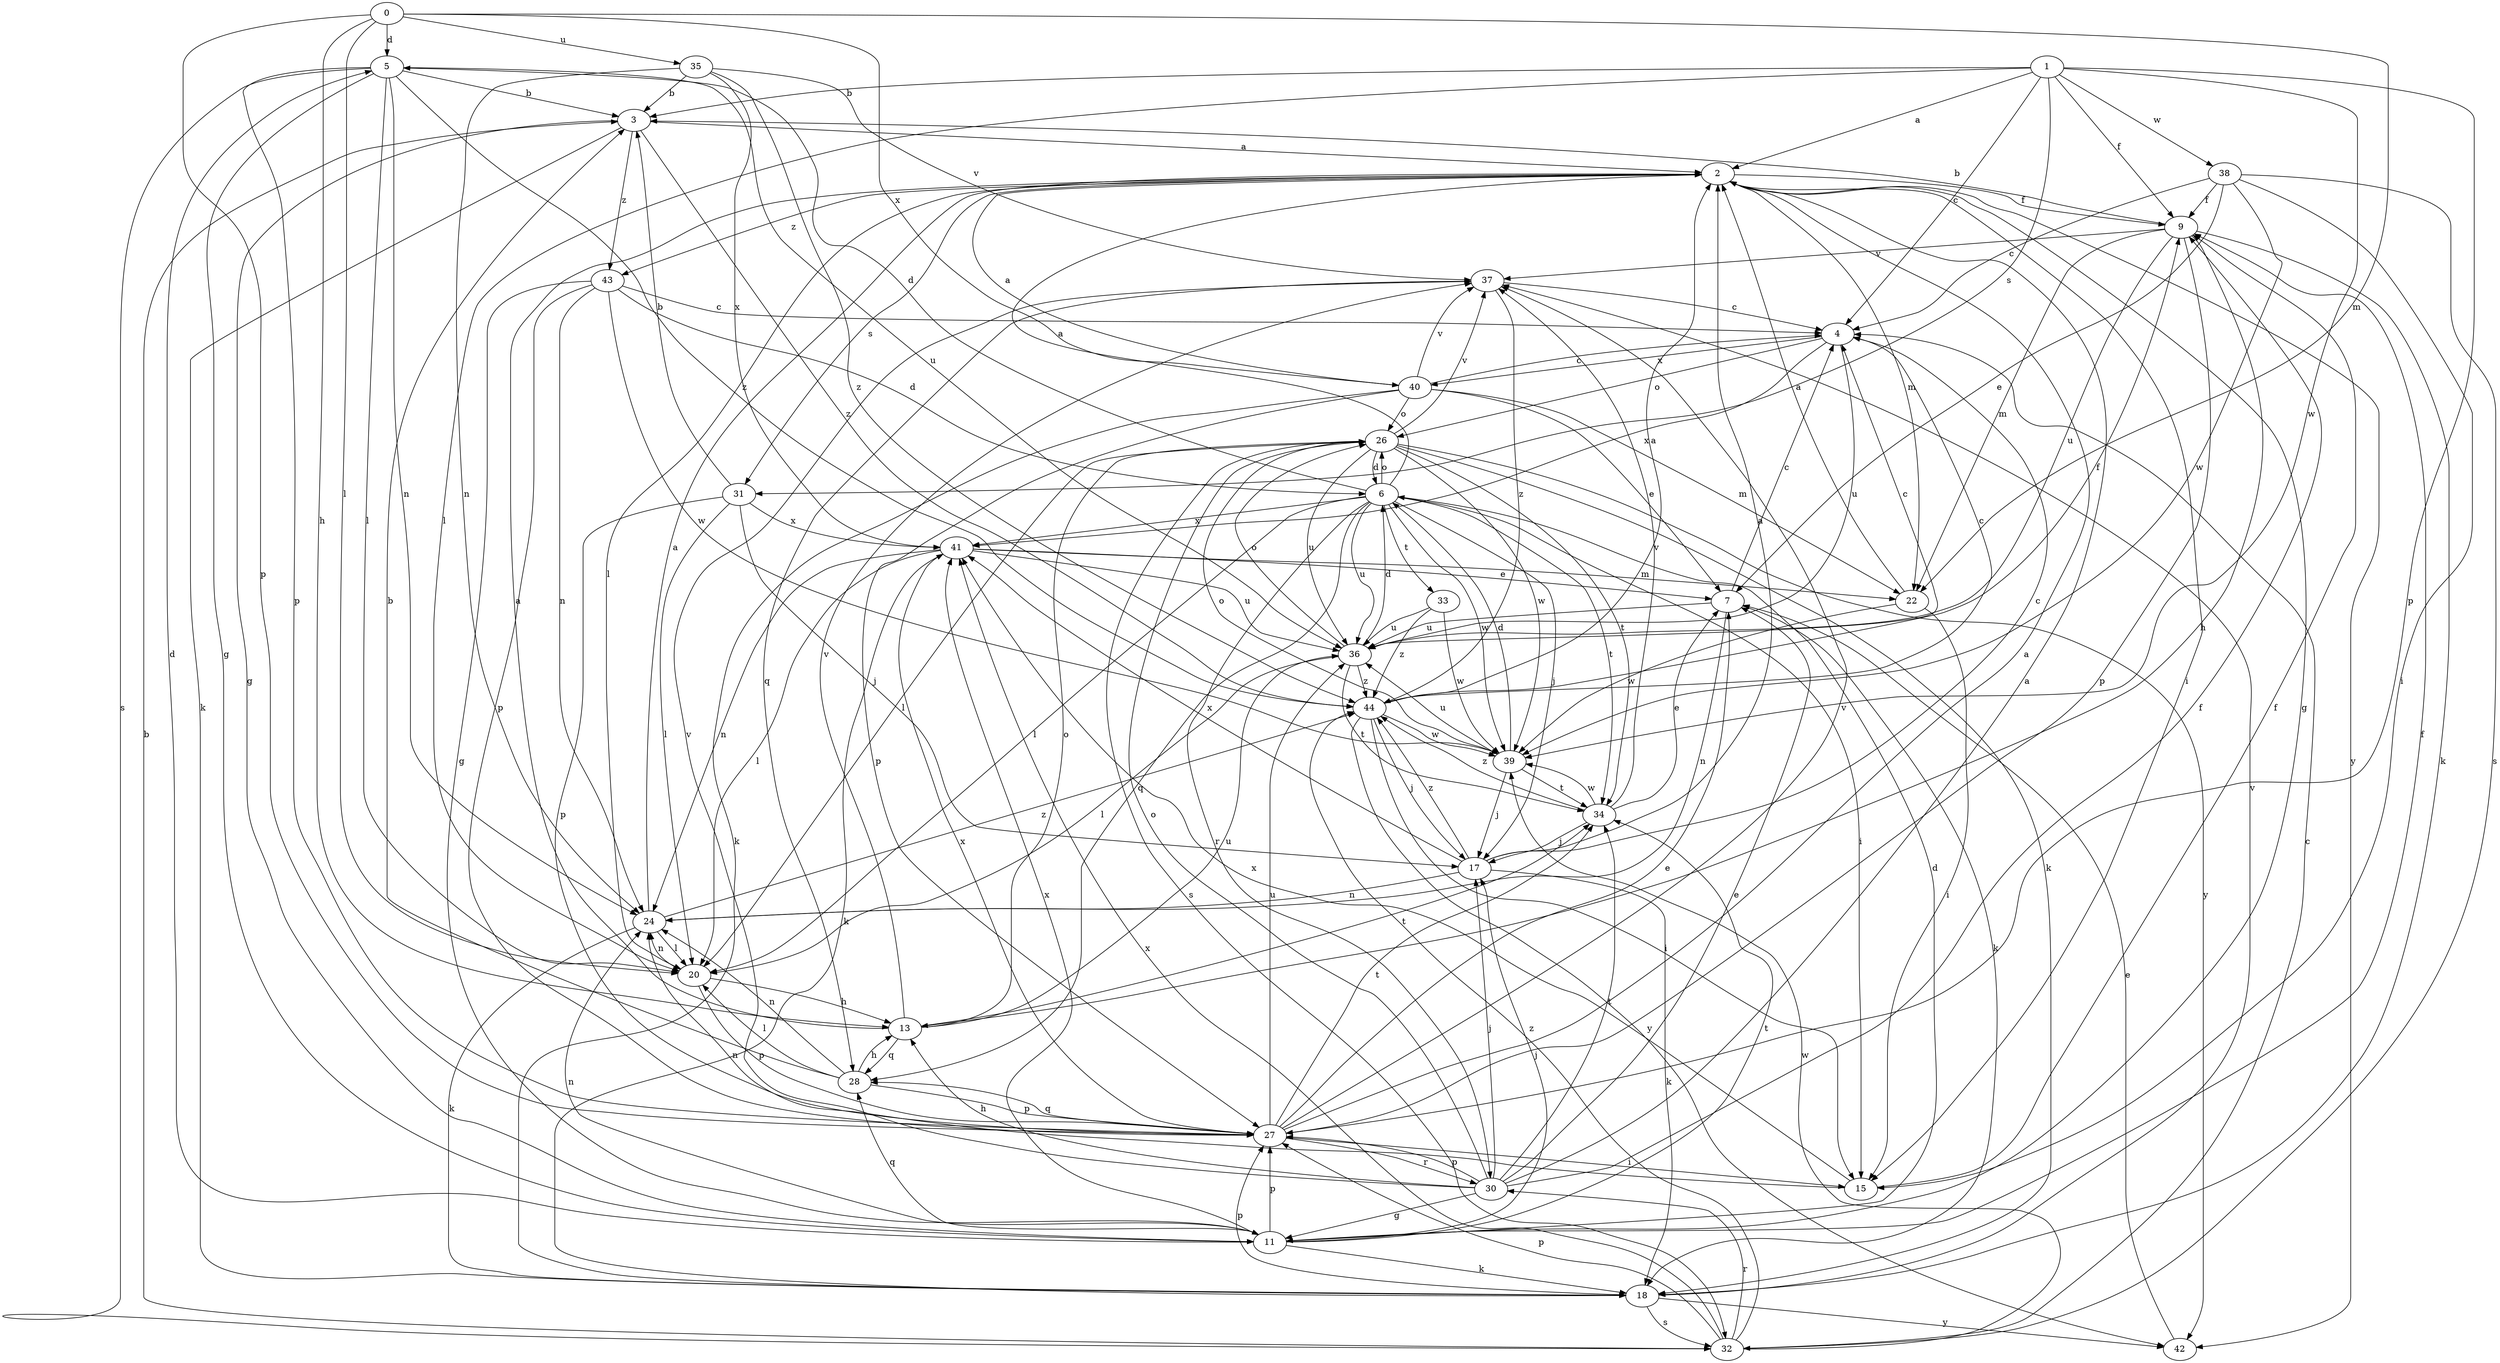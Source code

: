 strict digraph  {
0;
1;
2;
3;
4;
5;
6;
7;
9;
11;
13;
15;
17;
18;
20;
22;
24;
26;
27;
28;
30;
31;
32;
33;
34;
35;
36;
37;
38;
39;
40;
41;
42;
43;
44;
0 -> 5  [label=d];
0 -> 13  [label=h];
0 -> 20  [label=l];
0 -> 22  [label=m];
0 -> 27  [label=p];
0 -> 35  [label=u];
0 -> 40  [label=x];
1 -> 2  [label=a];
1 -> 3  [label=b];
1 -> 4  [label=c];
1 -> 9  [label=f];
1 -> 20  [label=l];
1 -> 27  [label=p];
1 -> 31  [label=s];
1 -> 38  [label=w];
1 -> 39  [label=w];
2 -> 9  [label=f];
2 -> 11  [label=g];
2 -> 15  [label=i];
2 -> 20  [label=l];
2 -> 22  [label=m];
2 -> 31  [label=s];
2 -> 42  [label=y];
2 -> 43  [label=z];
3 -> 2  [label=a];
3 -> 11  [label=g];
3 -> 18  [label=k];
3 -> 43  [label=z];
3 -> 44  [label=z];
4 -> 26  [label=o];
4 -> 36  [label=u];
4 -> 40  [label=x];
4 -> 41  [label=x];
5 -> 3  [label=b];
5 -> 11  [label=g];
5 -> 20  [label=l];
5 -> 24  [label=n];
5 -> 27  [label=p];
5 -> 32  [label=s];
5 -> 36  [label=u];
5 -> 44  [label=z];
6 -> 2  [label=a];
6 -> 5  [label=d];
6 -> 15  [label=i];
6 -> 17  [label=j];
6 -> 20  [label=l];
6 -> 26  [label=o];
6 -> 28  [label=q];
6 -> 30  [label=r];
6 -> 33  [label=t];
6 -> 34  [label=t];
6 -> 36  [label=u];
6 -> 39  [label=w];
6 -> 41  [label=x];
7 -> 4  [label=c];
7 -> 18  [label=k];
7 -> 24  [label=n];
7 -> 36  [label=u];
9 -> 3  [label=b];
9 -> 13  [label=h];
9 -> 18  [label=k];
9 -> 22  [label=m];
9 -> 27  [label=p];
9 -> 36  [label=u];
9 -> 37  [label=v];
11 -> 5  [label=d];
11 -> 6  [label=d];
11 -> 9  [label=f];
11 -> 17  [label=j];
11 -> 18  [label=k];
11 -> 24  [label=n];
11 -> 27  [label=p];
11 -> 28  [label=q];
11 -> 34  [label=t];
11 -> 41  [label=x];
13 -> 2  [label=a];
13 -> 26  [label=o];
13 -> 28  [label=q];
13 -> 34  [label=t];
13 -> 36  [label=u];
13 -> 37  [label=v];
15 -> 9  [label=f];
15 -> 24  [label=n];
15 -> 41  [label=x];
17 -> 2  [label=a];
17 -> 4  [label=c];
17 -> 18  [label=k];
17 -> 24  [label=n];
17 -> 41  [label=x];
17 -> 44  [label=z];
18 -> 27  [label=p];
18 -> 32  [label=s];
18 -> 37  [label=v];
18 -> 42  [label=y];
20 -> 13  [label=h];
20 -> 24  [label=n];
20 -> 27  [label=p];
22 -> 2  [label=a];
22 -> 15  [label=i];
22 -> 39  [label=w];
24 -> 2  [label=a];
24 -> 18  [label=k];
24 -> 20  [label=l];
24 -> 44  [label=z];
26 -> 6  [label=d];
26 -> 18  [label=k];
26 -> 20  [label=l];
26 -> 32  [label=s];
26 -> 34  [label=t];
26 -> 36  [label=u];
26 -> 37  [label=v];
26 -> 39  [label=w];
26 -> 42  [label=y];
27 -> 2  [label=a];
27 -> 7  [label=e];
27 -> 15  [label=i];
27 -> 28  [label=q];
27 -> 30  [label=r];
27 -> 34  [label=t];
27 -> 36  [label=u];
27 -> 37  [label=v];
27 -> 41  [label=x];
28 -> 3  [label=b];
28 -> 13  [label=h];
28 -> 20  [label=l];
28 -> 24  [label=n];
28 -> 27  [label=p];
30 -> 2  [label=a];
30 -> 7  [label=e];
30 -> 9  [label=f];
30 -> 11  [label=g];
30 -> 13  [label=h];
30 -> 17  [label=j];
30 -> 26  [label=o];
30 -> 27  [label=p];
30 -> 34  [label=t];
30 -> 37  [label=v];
31 -> 3  [label=b];
31 -> 17  [label=j];
31 -> 20  [label=l];
31 -> 27  [label=p];
31 -> 41  [label=x];
32 -> 3  [label=b];
32 -> 4  [label=c];
32 -> 27  [label=p];
32 -> 30  [label=r];
32 -> 39  [label=w];
32 -> 41  [label=x];
32 -> 44  [label=z];
33 -> 36  [label=u];
33 -> 39  [label=w];
33 -> 44  [label=z];
34 -> 7  [label=e];
34 -> 17  [label=j];
34 -> 37  [label=v];
34 -> 39  [label=w];
34 -> 44  [label=z];
35 -> 3  [label=b];
35 -> 24  [label=n];
35 -> 37  [label=v];
35 -> 41  [label=x];
35 -> 44  [label=z];
36 -> 4  [label=c];
36 -> 6  [label=d];
36 -> 20  [label=l];
36 -> 26  [label=o];
36 -> 34  [label=t];
36 -> 44  [label=z];
37 -> 4  [label=c];
37 -> 28  [label=q];
37 -> 44  [label=z];
38 -> 4  [label=c];
38 -> 7  [label=e];
38 -> 9  [label=f];
38 -> 15  [label=i];
38 -> 32  [label=s];
38 -> 39  [label=w];
39 -> 6  [label=d];
39 -> 17  [label=j];
39 -> 26  [label=o];
39 -> 34  [label=t];
39 -> 36  [label=u];
40 -> 2  [label=a];
40 -> 4  [label=c];
40 -> 7  [label=e];
40 -> 18  [label=k];
40 -> 22  [label=m];
40 -> 26  [label=o];
40 -> 27  [label=p];
40 -> 37  [label=v];
41 -> 7  [label=e];
41 -> 18  [label=k];
41 -> 20  [label=l];
41 -> 22  [label=m];
41 -> 24  [label=n];
41 -> 36  [label=u];
42 -> 7  [label=e];
43 -> 4  [label=c];
43 -> 6  [label=d];
43 -> 11  [label=g];
43 -> 24  [label=n];
43 -> 27  [label=p];
43 -> 39  [label=w];
44 -> 2  [label=a];
44 -> 4  [label=c];
44 -> 9  [label=f];
44 -> 15  [label=i];
44 -> 17  [label=j];
44 -> 39  [label=w];
44 -> 42  [label=y];
}
